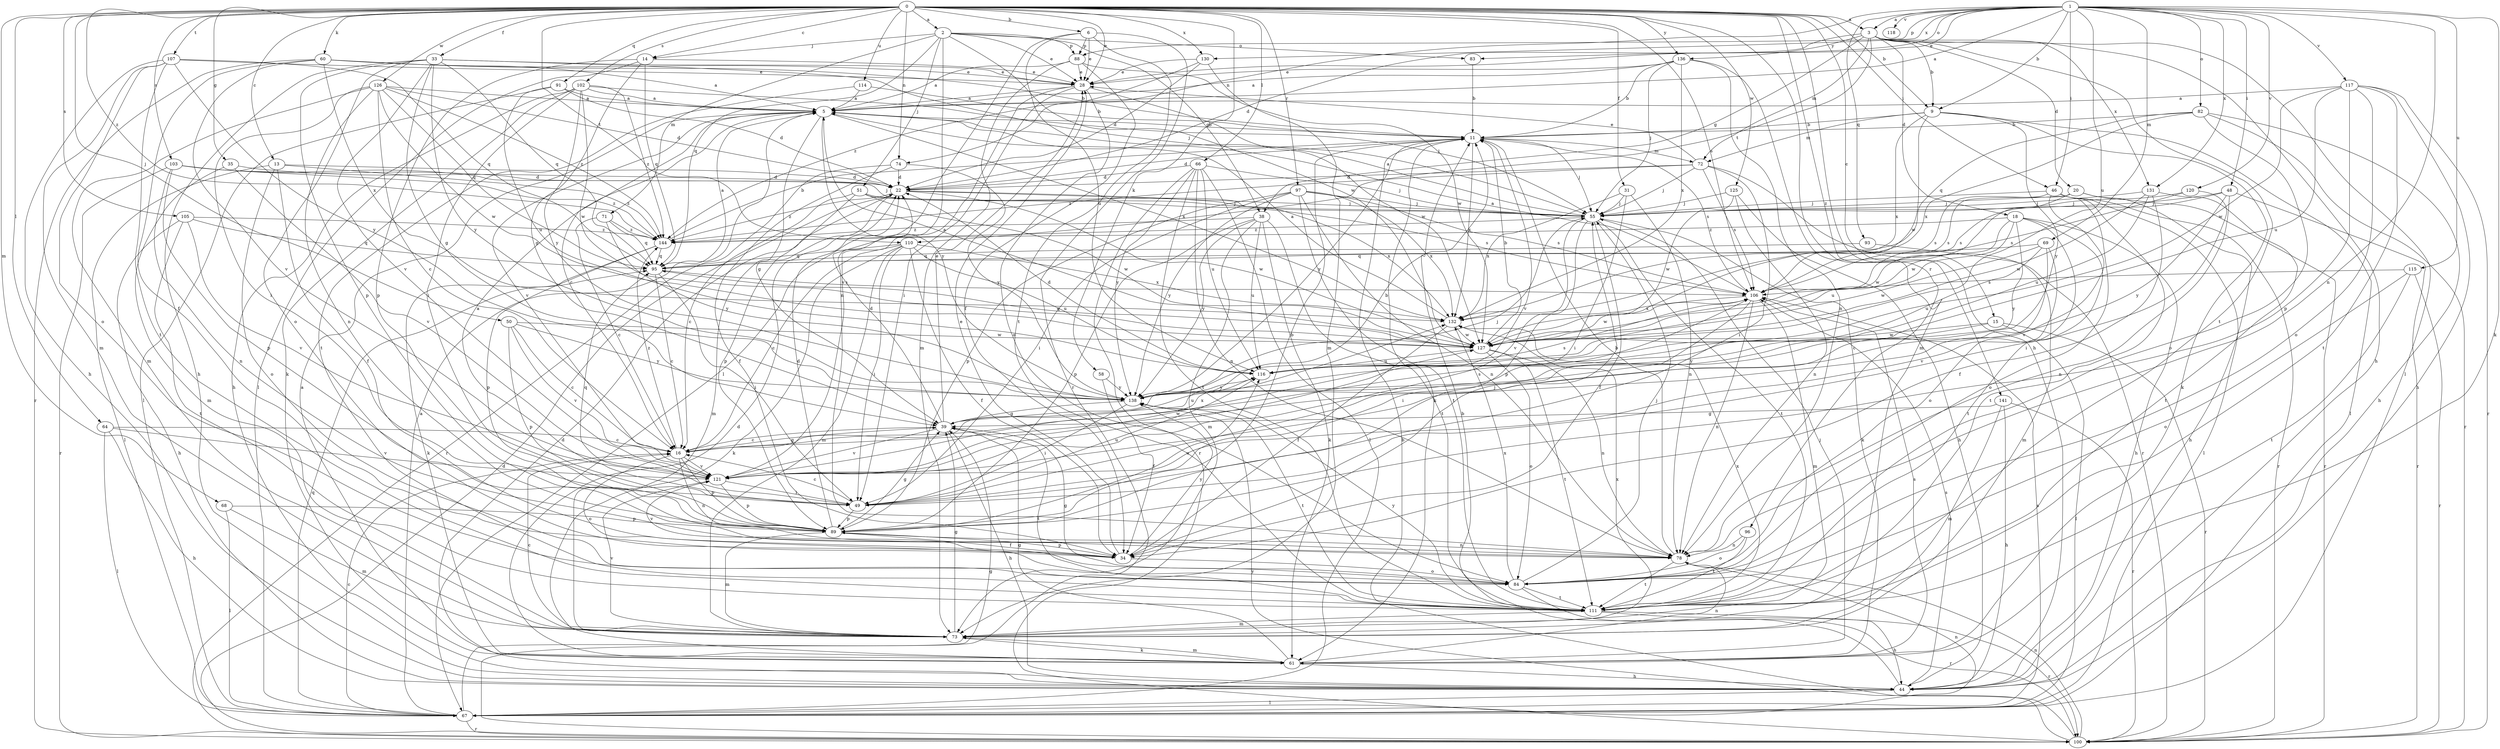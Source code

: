 strict digraph  {
0;
1;
2;
3;
5;
6;
9;
11;
13;
14;
15;
16;
18;
20;
22;
28;
31;
33;
34;
35;
38;
39;
44;
46;
48;
49;
50;
51;
55;
58;
60;
61;
64;
66;
67;
68;
69;
71;
72;
73;
74;
78;
82;
83;
84;
88;
89;
91;
93;
95;
96;
97;
100;
102;
103;
105;
106;
107;
110;
111;
114;
115;
116;
117;
118;
120;
121;
125;
126;
127;
130;
131;
132;
136;
138;
141;
144;
0 -> 2  [label=a];
0 -> 3  [label=a];
0 -> 6  [label=b];
0 -> 9  [label=b];
0 -> 13  [label=c];
0 -> 14  [label=c];
0 -> 15  [label=c];
0 -> 28  [label=e];
0 -> 31  [label=f];
0 -> 33  [label=f];
0 -> 35  [label=g];
0 -> 44  [label=h];
0 -> 46  [label=i];
0 -> 50  [label=j];
0 -> 58  [label=k];
0 -> 60  [label=k];
0 -> 64  [label=l];
0 -> 66  [label=l];
0 -> 68  [label=m];
0 -> 74  [label=n];
0 -> 91  [label=q];
0 -> 96  [label=r];
0 -> 97  [label=r];
0 -> 102  [label=s];
0 -> 103  [label=s];
0 -> 105  [label=s];
0 -> 106  [label=s];
0 -> 107  [label=t];
0 -> 110  [label=t];
0 -> 114  [label=u];
0 -> 125  [label=w];
0 -> 126  [label=w];
0 -> 130  [label=x];
0 -> 136  [label=y];
0 -> 141  [label=z];
0 -> 144  [label=z];
1 -> 3  [label=a];
1 -> 5  [label=a];
1 -> 9  [label=b];
1 -> 28  [label=e];
1 -> 46  [label=i];
1 -> 48  [label=i];
1 -> 61  [label=k];
1 -> 69  [label=m];
1 -> 74  [label=n];
1 -> 78  [label=n];
1 -> 82  [label=o];
1 -> 83  [label=o];
1 -> 88  [label=p];
1 -> 93  [label=q];
1 -> 115  [label=u];
1 -> 116  [label=u];
1 -> 117  [label=v];
1 -> 118  [label=v];
1 -> 120  [label=v];
1 -> 130  [label=x];
1 -> 131  [label=x];
2 -> 28  [label=e];
2 -> 38  [label=g];
2 -> 51  [label=j];
2 -> 71  [label=m];
2 -> 78  [label=n];
2 -> 83  [label=o];
2 -> 88  [label=p];
2 -> 95  [label=q];
2 -> 127  [label=w];
2 -> 14  [label=j];
3 -> 9  [label=b];
3 -> 18  [label=d];
3 -> 20  [label=d];
3 -> 22  [label=d];
3 -> 38  [label=g];
3 -> 44  [label=h];
3 -> 67  [label=l];
3 -> 72  [label=m];
3 -> 110  [label=t];
3 -> 111  [label=t];
3 -> 131  [label=x];
3 -> 136  [label=y];
5 -> 11  [label=b];
5 -> 16  [label=c];
5 -> 39  [label=g];
5 -> 121  [label=v];
5 -> 132  [label=x];
5 -> 138  [label=y];
6 -> 28  [label=e];
6 -> 67  [label=l];
6 -> 88  [label=p];
6 -> 100  [label=r];
6 -> 111  [label=t];
6 -> 116  [label=u];
9 -> 11  [label=b];
9 -> 61  [label=k];
9 -> 67  [label=l];
9 -> 72  [label=m];
9 -> 127  [label=w];
9 -> 132  [label=x];
9 -> 138  [label=y];
11 -> 22  [label=d];
11 -> 55  [label=j];
11 -> 61  [label=k];
11 -> 72  [label=m];
11 -> 106  [label=s];
11 -> 121  [label=v];
11 -> 132  [label=x];
11 -> 138  [label=y];
13 -> 22  [label=d];
13 -> 34  [label=f];
13 -> 67  [label=l];
13 -> 84  [label=o];
13 -> 144  [label=z];
14 -> 28  [label=e];
14 -> 39  [label=g];
14 -> 67  [label=l];
14 -> 89  [label=p];
14 -> 95  [label=q];
15 -> 67  [label=l];
15 -> 100  [label=r];
15 -> 127  [label=w];
15 -> 138  [label=y];
16 -> 11  [label=b];
16 -> 39  [label=g];
16 -> 78  [label=n];
16 -> 84  [label=o];
16 -> 89  [label=p];
16 -> 106  [label=s];
16 -> 121  [label=v];
16 -> 144  [label=z];
18 -> 44  [label=h];
18 -> 84  [label=o];
18 -> 111  [label=t];
18 -> 116  [label=u];
18 -> 127  [label=w];
18 -> 138  [label=y];
18 -> 144  [label=z];
20 -> 44  [label=h];
20 -> 55  [label=j];
20 -> 100  [label=r];
20 -> 106  [label=s];
20 -> 127  [label=w];
22 -> 55  [label=j];
22 -> 73  [label=m];
22 -> 127  [label=w];
22 -> 132  [label=x];
22 -> 144  [label=z];
28 -> 5  [label=a];
28 -> 49  [label=i];
28 -> 84  [label=o];
28 -> 121  [label=v];
28 -> 127  [label=w];
31 -> 49  [label=i];
31 -> 55  [label=j];
31 -> 78  [label=n];
31 -> 132  [label=x];
33 -> 28  [label=e];
33 -> 39  [label=g];
33 -> 44  [label=h];
33 -> 55  [label=j];
33 -> 84  [label=o];
33 -> 89  [label=p];
33 -> 95  [label=q];
33 -> 121  [label=v];
33 -> 138  [label=y];
34 -> 28  [label=e];
34 -> 55  [label=j];
34 -> 84  [label=o];
34 -> 89  [label=p];
34 -> 121  [label=v];
34 -> 138  [label=y];
35 -> 22  [label=d];
35 -> 73  [label=m];
35 -> 121  [label=v];
38 -> 61  [label=k];
38 -> 73  [label=m];
38 -> 89  [label=p];
38 -> 111  [label=t];
38 -> 116  [label=u];
38 -> 138  [label=y];
38 -> 144  [label=z];
39 -> 16  [label=c];
39 -> 22  [label=d];
39 -> 28  [label=e];
39 -> 44  [label=h];
39 -> 55  [label=j];
39 -> 111  [label=t];
39 -> 116  [label=u];
39 -> 121  [label=v];
44 -> 11  [label=b];
44 -> 22  [label=d];
44 -> 67  [label=l];
44 -> 106  [label=s];
46 -> 55  [label=j];
46 -> 67  [label=l];
46 -> 84  [label=o];
46 -> 100  [label=r];
46 -> 106  [label=s];
46 -> 111  [label=t];
46 -> 121  [label=v];
48 -> 55  [label=j];
48 -> 78  [label=n];
48 -> 100  [label=r];
48 -> 106  [label=s];
48 -> 138  [label=y];
49 -> 5  [label=a];
49 -> 16  [label=c];
49 -> 89  [label=p];
49 -> 95  [label=q];
49 -> 116  [label=u];
50 -> 16  [label=c];
50 -> 89  [label=p];
50 -> 121  [label=v];
50 -> 127  [label=w];
50 -> 138  [label=y];
51 -> 16  [label=c];
51 -> 55  [label=j];
51 -> 89  [label=p];
51 -> 106  [label=s];
51 -> 127  [label=w];
55 -> 5  [label=a];
55 -> 34  [label=f];
55 -> 61  [label=k];
55 -> 89  [label=p];
55 -> 111  [label=t];
55 -> 121  [label=v];
55 -> 144  [label=z];
58 -> 34  [label=f];
58 -> 138  [label=y];
60 -> 5  [label=a];
60 -> 11  [label=b];
60 -> 28  [label=e];
60 -> 34  [label=f];
60 -> 100  [label=r];
60 -> 121  [label=v];
60 -> 132  [label=x];
61 -> 5  [label=a];
61 -> 22  [label=d];
61 -> 39  [label=g];
61 -> 44  [label=h];
61 -> 55  [label=j];
61 -> 73  [label=m];
61 -> 78  [label=n];
61 -> 106  [label=s];
64 -> 16  [label=c];
64 -> 44  [label=h];
64 -> 67  [label=l];
64 -> 121  [label=v];
66 -> 22  [label=d];
66 -> 55  [label=j];
66 -> 67  [label=l];
66 -> 78  [label=n];
66 -> 100  [label=r];
66 -> 111  [label=t];
66 -> 116  [label=u];
66 -> 138  [label=y];
67 -> 5  [label=a];
67 -> 16  [label=c];
67 -> 39  [label=g];
67 -> 78  [label=n];
67 -> 95  [label=q];
67 -> 100  [label=r];
67 -> 106  [label=s];
68 -> 67  [label=l];
68 -> 73  [label=m];
68 -> 89  [label=p];
69 -> 16  [label=c];
69 -> 95  [label=q];
69 -> 116  [label=u];
69 -> 121  [label=v];
69 -> 127  [label=w];
71 -> 16  [label=c];
71 -> 95  [label=q];
71 -> 138  [label=y];
71 -> 144  [label=z];
72 -> 22  [label=d];
72 -> 28  [label=e];
72 -> 49  [label=i];
72 -> 55  [label=j];
72 -> 100  [label=r];
72 -> 106  [label=s];
72 -> 144  [label=z];
73 -> 16  [label=c];
73 -> 39  [label=g];
73 -> 61  [label=k];
73 -> 121  [label=v];
73 -> 132  [label=x];
74 -> 22  [label=d];
74 -> 34  [label=f];
74 -> 100  [label=r];
74 -> 138  [label=y];
78 -> 11  [label=b];
78 -> 111  [label=t];
82 -> 11  [label=b];
82 -> 44  [label=h];
82 -> 84  [label=o];
82 -> 95  [label=q];
82 -> 100  [label=r];
82 -> 132  [label=x];
83 -> 11  [label=b];
84 -> 39  [label=g];
84 -> 55  [label=j];
84 -> 100  [label=r];
84 -> 111  [label=t];
84 -> 132  [label=x];
88 -> 5  [label=a];
88 -> 28  [label=e];
88 -> 34  [label=f];
88 -> 73  [label=m];
88 -> 127  [label=w];
89 -> 11  [label=b];
89 -> 22  [label=d];
89 -> 34  [label=f];
89 -> 39  [label=g];
89 -> 73  [label=m];
89 -> 78  [label=n];
89 -> 116  [label=u];
91 -> 5  [label=a];
91 -> 22  [label=d];
91 -> 67  [label=l];
91 -> 116  [label=u];
93 -> 73  [label=m];
93 -> 95  [label=q];
95 -> 5  [label=a];
95 -> 16  [label=c];
95 -> 49  [label=i];
95 -> 106  [label=s];
96 -> 78  [label=n];
96 -> 84  [label=o];
96 -> 111  [label=t];
97 -> 49  [label=i];
97 -> 55  [label=j];
97 -> 78  [label=n];
97 -> 89  [label=p];
97 -> 106  [label=s];
97 -> 111  [label=t];
97 -> 132  [label=x];
97 -> 138  [label=y];
100 -> 11  [label=b];
100 -> 22  [label=d];
100 -> 78  [label=n];
100 -> 138  [label=y];
102 -> 5  [label=a];
102 -> 44  [label=h];
102 -> 49  [label=i];
102 -> 55  [label=j];
102 -> 61  [label=k];
102 -> 127  [label=w];
102 -> 138  [label=y];
102 -> 144  [label=z];
103 -> 22  [label=d];
103 -> 55  [label=j];
103 -> 78  [label=n];
103 -> 89  [label=p];
103 -> 100  [label=r];
103 -> 144  [label=z];
105 -> 44  [label=h];
105 -> 95  [label=q];
105 -> 111  [label=t];
105 -> 121  [label=v];
105 -> 144  [label=z];
106 -> 5  [label=a];
106 -> 49  [label=i];
106 -> 73  [label=m];
106 -> 78  [label=n];
106 -> 127  [label=w];
106 -> 132  [label=x];
107 -> 28  [label=e];
107 -> 44  [label=h];
107 -> 73  [label=m];
107 -> 84  [label=o];
107 -> 95  [label=q];
107 -> 111  [label=t];
107 -> 138  [label=y];
110 -> 16  [label=c];
110 -> 34  [label=f];
110 -> 49  [label=i];
110 -> 61  [label=k];
110 -> 73  [label=m];
110 -> 95  [label=q];
110 -> 116  [label=u];
110 -> 132  [label=x];
111 -> 44  [label=h];
111 -> 73  [label=m];
111 -> 100  [label=r];
111 -> 132  [label=x];
111 -> 138  [label=y];
114 -> 5  [label=a];
114 -> 11  [label=b];
114 -> 111  [label=t];
115 -> 84  [label=o];
115 -> 100  [label=r];
115 -> 106  [label=s];
115 -> 111  [label=t];
116 -> 22  [label=d];
116 -> 138  [label=y];
117 -> 5  [label=a];
117 -> 44  [label=h];
117 -> 84  [label=o];
117 -> 89  [label=p];
117 -> 100  [label=r];
117 -> 111  [label=t];
117 -> 116  [label=u];
117 -> 127  [label=w];
120 -> 49  [label=i];
120 -> 55  [label=j];
120 -> 106  [label=s];
121 -> 49  [label=i];
121 -> 89  [label=p];
121 -> 127  [label=w];
121 -> 132  [label=x];
125 -> 44  [label=h];
125 -> 55  [label=j];
125 -> 78  [label=n];
125 -> 127  [label=w];
126 -> 5  [label=a];
126 -> 16  [label=c];
126 -> 22  [label=d];
126 -> 49  [label=i];
126 -> 73  [label=m];
126 -> 78  [label=n];
126 -> 95  [label=q];
126 -> 127  [label=w];
126 -> 144  [label=z];
127 -> 5  [label=a];
127 -> 11  [label=b];
127 -> 78  [label=n];
127 -> 84  [label=o];
127 -> 95  [label=q];
127 -> 111  [label=t];
127 -> 116  [label=u];
130 -> 22  [label=d];
130 -> 28  [label=e];
130 -> 73  [label=m];
130 -> 144  [label=z];
131 -> 34  [label=f];
131 -> 55  [label=j];
131 -> 111  [label=t];
131 -> 116  [label=u];
131 -> 127  [label=w];
132 -> 5  [label=a];
132 -> 34  [label=f];
132 -> 127  [label=w];
136 -> 5  [label=a];
136 -> 11  [label=b];
136 -> 28  [label=e];
136 -> 55  [label=j];
136 -> 73  [label=m];
136 -> 78  [label=n];
136 -> 132  [label=x];
138 -> 39  [label=g];
138 -> 49  [label=i];
138 -> 106  [label=s];
138 -> 111  [label=t];
141 -> 39  [label=g];
141 -> 44  [label=h];
141 -> 73  [label=m];
141 -> 100  [label=r];
144 -> 11  [label=b];
144 -> 61  [label=k];
144 -> 89  [label=p];
144 -> 95  [label=q];
}
